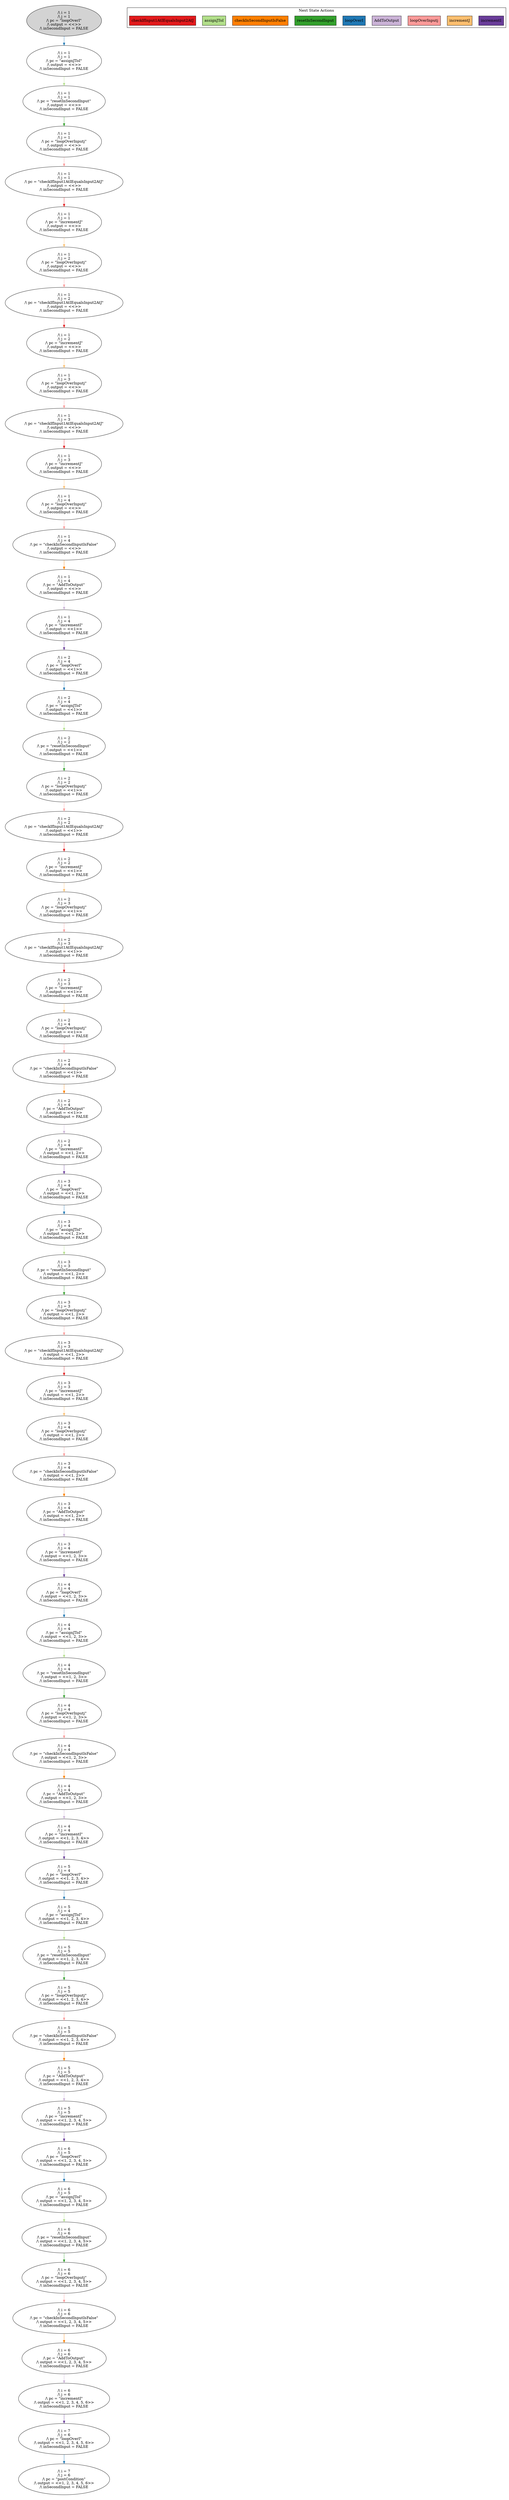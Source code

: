 strict digraph DiskGraph {
edge [colorscheme="paired12"]
nodesep=0.35;
subgraph cluster_graph {
color="white";
-727307667249685780 [label="/\\ i = 1\n/\\ j = 1\n/\\ pc = \"loopOverI\"\n/\\ output = <<>>\n/\\ inSecondInput = FALSE",style = filled]
-727307667249685780 -> -5351005269614352069 [label="",color="2",fontcolor="2"];
-5351005269614352069 [label="/\\ i = 1\n/\\ j = 1\n/\\ pc = \"assignJToI\"\n/\\ output = <<>>\n/\\ inSecondInput = FALSE"];
-5351005269614352069 -> -1441722869795872535 [label="",color="3",fontcolor="3"];
-1441722869795872535 [label="/\\ i = 1\n/\\ j = 1\n/\\ pc = \"resetInSecondInput\"\n/\\ output = <<>>\n/\\ inSecondInput = FALSE"];
-1441722869795872535 -> 628998293535901180 [label="",color="4",fontcolor="4"];
628998293535901180 [label="/\\ i = 1\n/\\ j = 1\n/\\ pc = \"loopOverInputj\"\n/\\ output = <<>>\n/\\ inSecondInput = FALSE"];
628998293535901180 -> -912814707786925544 [label="",color="5",fontcolor="5"];
-912814707786925544 [label="/\\ i = 1\n/\\ j = 1\n/\\ pc = \"checkIfInput1AtIEqualsInput2AtJ\"\n/\\ output = <<>>\n/\\ inSecondInput = FALSE"];
-912814707786925544 -> 2004981214786678469 [label="",color="6",fontcolor="6"];
2004981214786678469 [label="/\\ i = 1\n/\\ j = 1\n/\\ pc = \"incrementJ\"\n/\\ output = <<>>\n/\\ inSecondInput = FALSE"];
2004981214786678469 -> -6999671536710324229 [label="",color="7",fontcolor="7"];
-6999671536710324229 [label="/\\ i = 1\n/\\ j = 2\n/\\ pc = \"loopOverInputj\"\n/\\ output = <<>>\n/\\ inSecondInput = FALSE"];
-6999671536710324229 -> 5053702347774662410 [label="",color="5",fontcolor="5"];
5053702347774662410 [label="/\\ i = 1\n/\\ j = 2\n/\\ pc = \"checkIfInput1AtIEqualsInput2AtJ\"\n/\\ output = <<>>\n/\\ inSecondInput = FALSE"];
5053702347774662410 -> -4963890505429493994 [label="",color="6",fontcolor="6"];
-4963890505429493994 [label="/\\ i = 1\n/\\ j = 2\n/\\ pc = \"incrementJ\"\n/\\ output = <<>>\n/\\ inSecondInput = FALSE"];
-4963890505429493994 -> 981374500028015237 [label="",color="7",fontcolor="7"];
981374500028015237 [label="/\\ i = 1\n/\\ j = 3\n/\\ pc = \"loopOverInputj\"\n/\\ output = <<>>\n/\\ inSecondInput = FALSE"];
981374500028015237 -> -3778438411855292281 [label="",color="5",fontcolor="5"];
-3778438411855292281 [label="/\\ i = 1\n/\\ j = 3\n/\\ pc = \"checkIfInput1AtIEqualsInput2AtJ\"\n/\\ output = <<>>\n/\\ inSecondInput = FALSE"];
-3778438411855292281 -> -2640850985059139673 [label="",color="6",fontcolor="6"];
-2640850985059139673 [label="/\\ i = 1\n/\\ j = 3\n/\\ pc = \"incrementJ\"\n/\\ output = <<>>\n/\\ inSecondInput = FALSE"];
-2640850985059139673 -> -7948748555304139152 [label="",color="7",fontcolor="7"];
-7948748555304139152 [label="/\\ i = 1\n/\\ j = 4\n/\\ pc = \"loopOverInputj\"\n/\\ output = <<>>\n/\\ inSecondInput = FALSE"];
-7948748555304139152 -> -4813149512498053590 [label="",color="5",fontcolor="5"];
-4813149512498053590 [label="/\\ i = 1\n/\\ j = 4\n/\\ pc = \"checkInSecondInputIsFalse\"\n/\\ output = <<>>\n/\\ inSecondInput = FALSE"];
-4813149512498053590 -> 1402575278162473550 [label="",color="8",fontcolor="8"];
1402575278162473550 [label="/\\ i = 1\n/\\ j = 4\n/\\ pc = \"AddToOutput\"\n/\\ output = <<>>\n/\\ inSecondInput = FALSE"];
1402575278162473550 -> 8263234850879737120 [label="",color="9",fontcolor="9"];
8263234850879737120 [label="/\\ i = 1\n/\\ j = 4\n/\\ pc = \"incrementI\"\n/\\ output = <<1>>\n/\\ inSecondInput = FALSE"];
8263234850879737120 -> 8795041043971403034 [label="",color="10",fontcolor="10"];
8795041043971403034 [label="/\\ i = 2\n/\\ j = 4\n/\\ pc = \"loopOverI\"\n/\\ output = <<1>>\n/\\ inSecondInput = FALSE"];
8795041043971403034 -> 6882228066315648405 [label="",color="2",fontcolor="2"];
6882228066315648405 [label="/\\ i = 2\n/\\ j = 4\n/\\ pc = \"assignJToI\"\n/\\ output = <<1>>\n/\\ inSecondInput = FALSE"];
6882228066315648405 -> 3601112016391889003 [label="",color="3",fontcolor="3"];
3601112016391889003 [label="/\\ i = 2\n/\\ j = 2\n/\\ pc = \"resetInSecondInput\"\n/\\ output = <<1>>\n/\\ inSecondInput = FALSE"];
3601112016391889003 -> -7085043288355888851 [label="",color="4",fontcolor="4"];
-7085043288355888851 [label="/\\ i = 2\n/\\ j = 2\n/\\ pc = \"loopOverInputj\"\n/\\ output = <<1>>\n/\\ inSecondInput = FALSE"];
-7085043288355888851 -> 443599700229483217 [label="",color="5",fontcolor="5"];
443599700229483217 [label="/\\ i = 2\n/\\ j = 2\n/\\ pc = \"checkIfInput1AtIEqualsInput2AtJ\"\n/\\ output = <<1>>\n/\\ inSecondInput = FALSE"];
443599700229483217 -> 5355868407939937878 [label="",color="6",fontcolor="6"];
5355868407939937878 [label="/\\ i = 2\n/\\ j = 2\n/\\ pc = \"incrementJ\"\n/\\ output = <<1>>\n/\\ inSecondInput = FALSE"];
5355868407939937878 -> -91771698853439202 [label="",color="7",fontcolor="7"];
-91771698853439202 [label="/\\ i = 2\n/\\ j = 3\n/\\ pc = \"loopOverInputj\"\n/\\ output = <<1>>\n/\\ inSecondInput = FALSE"];
-91771698853439202 -> -5699493378466699914 [label="",color="5",fontcolor="5"];
-5699493378466699914 [label="/\\ i = 2\n/\\ j = 3\n/\\ pc = \"checkIfInput1AtIEqualsInput2AtJ\"\n/\\ output = <<1>>\n/\\ inSecondInput = FALSE"];
-5699493378466699914 -> 3398444196026491559 [label="",color="6",fontcolor="6"];
3398444196026491559 [label="/\\ i = 2\n/\\ j = 3\n/\\ pc = \"incrementJ\"\n/\\ output = <<1>>\n/\\ inSecondInput = FALSE"];
3398444196026491559 -> -832247199899087870 [label="",color="7",fontcolor="7"];
-832247199899087870 [label="/\\ i = 2\n/\\ j = 4\n/\\ pc = \"loopOverInputj\"\n/\\ output = <<1>>\n/\\ inSecondInput = FALSE"];
-832247199899087870 -> -4478118048110721799 [label="",color="5",fontcolor="5"];
-4478118048110721799 [label="/\\ i = 2\n/\\ j = 4\n/\\ pc = \"checkInSecondInputIsFalse\"\n/\\ output = <<1>>\n/\\ inSecondInput = FALSE"];
-4478118048110721799 -> -8647860963850062068 [label="",color="8",fontcolor="8"];
-8647860963850062068 [label="/\\ i = 2\n/\\ j = 4\n/\\ pc = \"AddToOutput\"\n/\\ output = <<1>>\n/\\ inSecondInput = FALSE"];
-8647860963850062068 -> -6081967269320168242 [label="",color="9",fontcolor="9"];
-6081967269320168242 [label="/\\ i = 2\n/\\ j = 4\n/\\ pc = \"incrementI\"\n/\\ output = <<1, 2>>\n/\\ inSecondInput = FALSE"];
-6081967269320168242 -> -9010682812965733756 [label="",color="10",fontcolor="10"];
-9010682812965733756 [label="/\\ i = 3\n/\\ j = 4\n/\\ pc = \"loopOverI\"\n/\\ output = <<1, 2>>\n/\\ inSecondInput = FALSE"];
-9010682812965733756 -> 5797053034671508012 [label="",color="2",fontcolor="2"];
5797053034671508012 [label="/\\ i = 3\n/\\ j = 4\n/\\ pc = \"assignJToI\"\n/\\ output = <<1, 2>>\n/\\ inSecondInput = FALSE"];
5797053034671508012 -> -877154135999739067 [label="",color="3",fontcolor="3"];
-877154135999739067 [label="/\\ i = 3\n/\\ j = 3\n/\\ pc = \"resetInSecondInput\"\n/\\ output = <<1, 2>>\n/\\ inSecondInput = FALSE"];
-877154135999739067 -> -2373117329898347806 [label="",color="4",fontcolor="4"];
-2373117329898347806 [label="/\\ i = 3\n/\\ j = 3\n/\\ pc = \"loopOverInputj\"\n/\\ output = <<1, 2>>\n/\\ inSecondInput = FALSE"];
-2373117329898347806 -> 3424149349117607103 [label="",color="5",fontcolor="5"];
3424149349117607103 [label="/\\ i = 3\n/\\ j = 3\n/\\ pc = \"checkIfInput1AtIEqualsInput2AtJ\"\n/\\ output = <<1, 2>>\n/\\ inSecondInput = FALSE"];
3424149349117607103 -> -3362179927217306928 [label="",color="6",fontcolor="6"];
-3362179927217306928 [label="/\\ i = 3\n/\\ j = 3\n/\\ pc = \"incrementJ\"\n/\\ output = <<1, 2>>\n/\\ inSecondInput = FALSE"];
-3362179927217306928 -> 2630242428190529211 [label="",color="7",fontcolor="7"];
2630242428190529211 [label="/\\ i = 3\n/\\ j = 4\n/\\ pc = \"loopOverInputj\"\n/\\ output = <<1, 2>>\n/\\ inSecondInput = FALSE"];
2630242428190529211 -> 7263507328349948670 [label="",color="5",fontcolor="5"];
7263507328349948670 [label="/\\ i = 3\n/\\ j = 4\n/\\ pc = \"checkInSecondInputIsFalse\"\n/\\ output = <<1, 2>>\n/\\ inSecondInput = FALSE"];
7263507328349948670 -> 7654885965827647906 [label="",color="8",fontcolor="8"];
7654885965827647906 [label="/\\ i = 3\n/\\ j = 4\n/\\ pc = \"AddToOutput\"\n/\\ output = <<1, 2>>\n/\\ inSecondInput = FALSE"];
7654885965827647906 -> 2262799454490337762 [label="",color="9",fontcolor="9"];
2262799454490337762 [label="/\\ i = 3\n/\\ j = 4\n/\\ pc = \"incrementI\"\n/\\ output = <<1, 2, 3>>\n/\\ inSecondInput = FALSE"];
2262799454490337762 -> -8523029197056886152 [label="",color="10",fontcolor="10"];
-8523029197056886152 [label="/\\ i = 4\n/\\ j = 4\n/\\ pc = \"loopOverI\"\n/\\ output = <<1, 2, 3>>\n/\\ inSecondInput = FALSE"];
-8523029197056886152 -> 1057624407611560951 [label="",color="2",fontcolor="2"];
1057624407611560951 [label="/\\ i = 4\n/\\ j = 4\n/\\ pc = \"assignJToI\"\n/\\ output = <<1, 2, 3>>\n/\\ inSecondInput = FALSE"];
1057624407611560951 -> -7962232649357112903 [label="",color="3",fontcolor="3"];
-7962232649357112903 [label="/\\ i = 4\n/\\ j = 4\n/\\ pc = \"resetInSecondInput\"\n/\\ output = <<1, 2, 3>>\n/\\ inSecondInput = FALSE"];
-7962232649357112903 -> 3131912983846871031 [label="",color="4",fontcolor="4"];
3131912983846871031 [label="/\\ i = 4\n/\\ j = 4\n/\\ pc = \"loopOverInputj\"\n/\\ output = <<1, 2, 3>>\n/\\ inSecondInput = FALSE"];
3131912983846871031 -> -613946916436205077 [label="",color="5",fontcolor="5"];
-613946916436205077 [label="/\\ i = 4\n/\\ j = 4\n/\\ pc = \"checkInSecondInputIsFalse\"\n/\\ output = <<1, 2, 3>>\n/\\ inSecondInput = FALSE"];
-613946916436205077 -> -6427124091587392296 [label="",color="8",fontcolor="8"];
-6427124091587392296 [label="/\\ i = 4\n/\\ j = 4\n/\\ pc = \"AddToOutput\"\n/\\ output = <<1, 2, 3>>\n/\\ inSecondInput = FALSE"];
-6427124091587392296 -> 6474737176602303139 [label="",color="9",fontcolor="9"];
6474737176602303139 [label="/\\ i = 4\n/\\ j = 4\n/\\ pc = \"incrementI\"\n/\\ output = <<1, 2, 3, 4>>\n/\\ inSecondInput = FALSE"];
6474737176602303139 -> -896529909771899469 [label="",color="10",fontcolor="10"];
-896529909771899469 [label="/\\ i = 5\n/\\ j = 4\n/\\ pc = \"loopOverI\"\n/\\ output = <<1, 2, 3, 4>>\n/\\ inSecondInput = FALSE"];
-896529909771899469 -> 7215168895559440886 [label="",color="2",fontcolor="2"];
7215168895559440886 [label="/\\ i = 5\n/\\ j = 4\n/\\ pc = \"assignJToI\"\n/\\ output = <<1, 2, 3, 4>>\n/\\ inSecondInput = FALSE"];
7215168895559440886 -> -6992392203509224877 [label="",color="3",fontcolor="3"];
-6992392203509224877 [label="/\\ i = 5\n/\\ j = 5\n/\\ pc = \"resetInSecondInput\"\n/\\ output = <<1, 2, 3, 4>>\n/\\ inSecondInput = FALSE"];
-6992392203509224877 -> -8971136514400971546 [label="",color="4",fontcolor="4"];
-8971136514400971546 [label="/\\ i = 5\n/\\ j = 5\n/\\ pc = \"loopOverInputj\"\n/\\ output = <<1, 2, 3, 4>>\n/\\ inSecondInput = FALSE"];
-8971136514400971546 -> 5180730139141351340 [label="",color="5",fontcolor="5"];
5180730139141351340 [label="/\\ i = 5\n/\\ j = 5\n/\\ pc = \"checkInSecondInputIsFalse\"\n/\\ output = <<1, 2, 3, 4>>\n/\\ inSecondInput = FALSE"];
5180730139141351340 -> 652842309083105539 [label="",color="8",fontcolor="8"];
652842309083105539 [label="/\\ i = 5\n/\\ j = 5\n/\\ pc = \"AddToOutput\"\n/\\ output = <<1, 2, 3, 4>>\n/\\ inSecondInput = FALSE"];
652842309083105539 -> 9127568906115418745 [label="",color="9",fontcolor="9"];
9127568906115418745 [label="/\\ i = 5\n/\\ j = 5\n/\\ pc = \"incrementI\"\n/\\ output = <<1, 2, 3, 4, 5>>\n/\\ inSecondInput = FALSE"];
9127568906115418745 -> 7658409478034797909 [label="",color="10",fontcolor="10"];
7658409478034797909 [label="/\\ i = 6\n/\\ j = 5\n/\\ pc = \"loopOverI\"\n/\\ output = <<1, 2, 3, 4, 5>>\n/\\ inSecondInput = FALSE"];
7658409478034797909 -> -730184224734937008 [label="",color="2",fontcolor="2"];
-730184224734937008 [label="/\\ i = 6\n/\\ j = 5\n/\\ pc = \"assignJToI\"\n/\\ output = <<1, 2, 3, 4, 5>>\n/\\ inSecondInput = FALSE"];
-730184224734937008 -> -6556090065945089465 [label="",color="3",fontcolor="3"];
-6556090065945089465 [label="/\\ i = 6\n/\\ j = 6\n/\\ pc = \"resetInSecondInput\"\n/\\ output = <<1, 2, 3, 4, 5>>\n/\\ inSecondInput = FALSE"];
-6556090065945089465 -> -1541251388198155392 [label="",color="4",fontcolor="4"];
-1541251388198155392 [label="/\\ i = 6\n/\\ j = 6\n/\\ pc = \"loopOverInputj\"\n/\\ output = <<1, 2, 3, 4, 5>>\n/\\ inSecondInput = FALSE"];
-1541251388198155392 -> -4992459528587673709 [label="",color="5",fontcolor="5"];
-4992459528587673709 [label="/\\ i = 6\n/\\ j = 6\n/\\ pc = \"checkInSecondInputIsFalse\"\n/\\ output = <<1, 2, 3, 4, 5>>\n/\\ inSecondInput = FALSE"];
-4992459528587673709 -> 6551468345717670524 [label="",color="8",fontcolor="8"];
6551468345717670524 [label="/\\ i = 6\n/\\ j = 6\n/\\ pc = \"AddToOutput\"\n/\\ output = <<1, 2, 3, 4, 5>>\n/\\ inSecondInput = FALSE"];
6551468345717670524 -> 745169664557851197 [label="",color="9",fontcolor="9"];
745169664557851197 [label="/\\ i = 6\n/\\ j = 6\n/\\ pc = \"incrementI\"\n/\\ output = <<1, 2, 3, 4, 5, 6>>\n/\\ inSecondInput = FALSE"];
745169664557851197 -> -1925534793108871650 [label="",color="10",fontcolor="10"];
-1925534793108871650 [label="/\\ i = 7\n/\\ j = 6\n/\\ pc = \"loopOverI\"\n/\\ output = <<1, 2, 3, 4, 5, 6>>\n/\\ inSecondInput = FALSE"];
-1925534793108871650 -> 6655786173707840848 [label="",color="2",fontcolor="2"];
6655786173707840848 [label="/\\ i = 7\n/\\ j = 6\n/\\ pc = \"postCondition\"\n/\\ output = <<1, 2, 3, 4, 5, 6>>\n/\\ inSecondInput = FALSE"];
{rank = same; -727307667249685780;}
{rank = same; -5351005269614352069;}
{rank = same; -1441722869795872535;}
{rank = same; 628998293535901180;}
{rank = same; -912814707786925544;}
{rank = same; 2004981214786678469;}
{rank = same; -6999671536710324229;}
{rank = same; 5053702347774662410;}
{rank = same; -4963890505429493994;}
{rank = same; 981374500028015237;}
{rank = same; -3778438411855292281;}
{rank = same; -2640850985059139673;}
{rank = same; -7948748555304139152;}
{rank = same; -4813149512498053590;}
{rank = same; 1402575278162473550;}
{rank = same; 8263234850879737120;}
{rank = same; 8795041043971403034;}
{rank = same; 6882228066315648405;}
{rank = same; 3601112016391889003;}
{rank = same; -7085043288355888851;}
{rank = same; 443599700229483217;}
{rank = same; 5355868407939937878;}
{rank = same; -91771698853439202;}
{rank = same; -5699493378466699914;}
{rank = same; 3398444196026491559;}
{rank = same; -832247199899087870;}
{rank = same; -4478118048110721799;}
{rank = same; -8647860963850062068;}
{rank = same; -6081967269320168242;}
{rank = same; -9010682812965733756;}
{rank = same; 5797053034671508012;}
{rank = same; -877154135999739067;}
{rank = same; -2373117329898347806;}
{rank = same; 3424149349117607103;}
{rank = same; -3362179927217306928;}
{rank = same; 2630242428190529211;}
{rank = same; 7263507328349948670;}
{rank = same; 7654885965827647906;}
{rank = same; 2262799454490337762;}
{rank = same; -8523029197056886152;}
{rank = same; 1057624407611560951;}
{rank = same; -7962232649357112903;}
{rank = same; 3131912983846871031;}
{rank = same; -613946916436205077;}
{rank = same; -6427124091587392296;}
{rank = same; 6474737176602303139;}
{rank = same; -896529909771899469;}
{rank = same; 7215168895559440886;}
{rank = same; -6992392203509224877;}
{rank = same; -8971136514400971546;}
{rank = same; 5180730139141351340;}
{rank = same; 652842309083105539;}
{rank = same; 9127568906115418745;}
{rank = same; 7658409478034797909;}
{rank = same; -730184224734937008;}
{rank = same; -6556090065945089465;}
{rank = same; -1541251388198155392;}
{rank = same; -4992459528587673709;}
{rank = same; 6551468345717670524;}
{rank = same; 745169664557851197;}
{rank = same; -1925534793108871650;}
}
subgraph cluster_legend {graph[style=bold];label = "Next State Actions" style="solid"
node [ labeljust="l",colorscheme="paired12",style=filled,shape=record ]
incrementI [label="incrementI",fillcolor=10]
incrementJ [label="incrementJ",fillcolor=7]
loopOverInputj [label="loopOverInputj",fillcolor=5]
AddToOutput [label="AddToOutput",fillcolor=9]
loopOverI [label="loopOverI",fillcolor=2]
resetInSecondInput [label="resetInSecondInput",fillcolor=4]
checkInSecondInputIsFalse [label="checkInSecondInputIsFalse",fillcolor=8]
assignJToI [label="assignJToI",fillcolor=3]
checkIfInput1AtIEqualsInput2AtJ [label="checkIfInput1AtIEqualsInput2AtJ",fillcolor=6]
}}